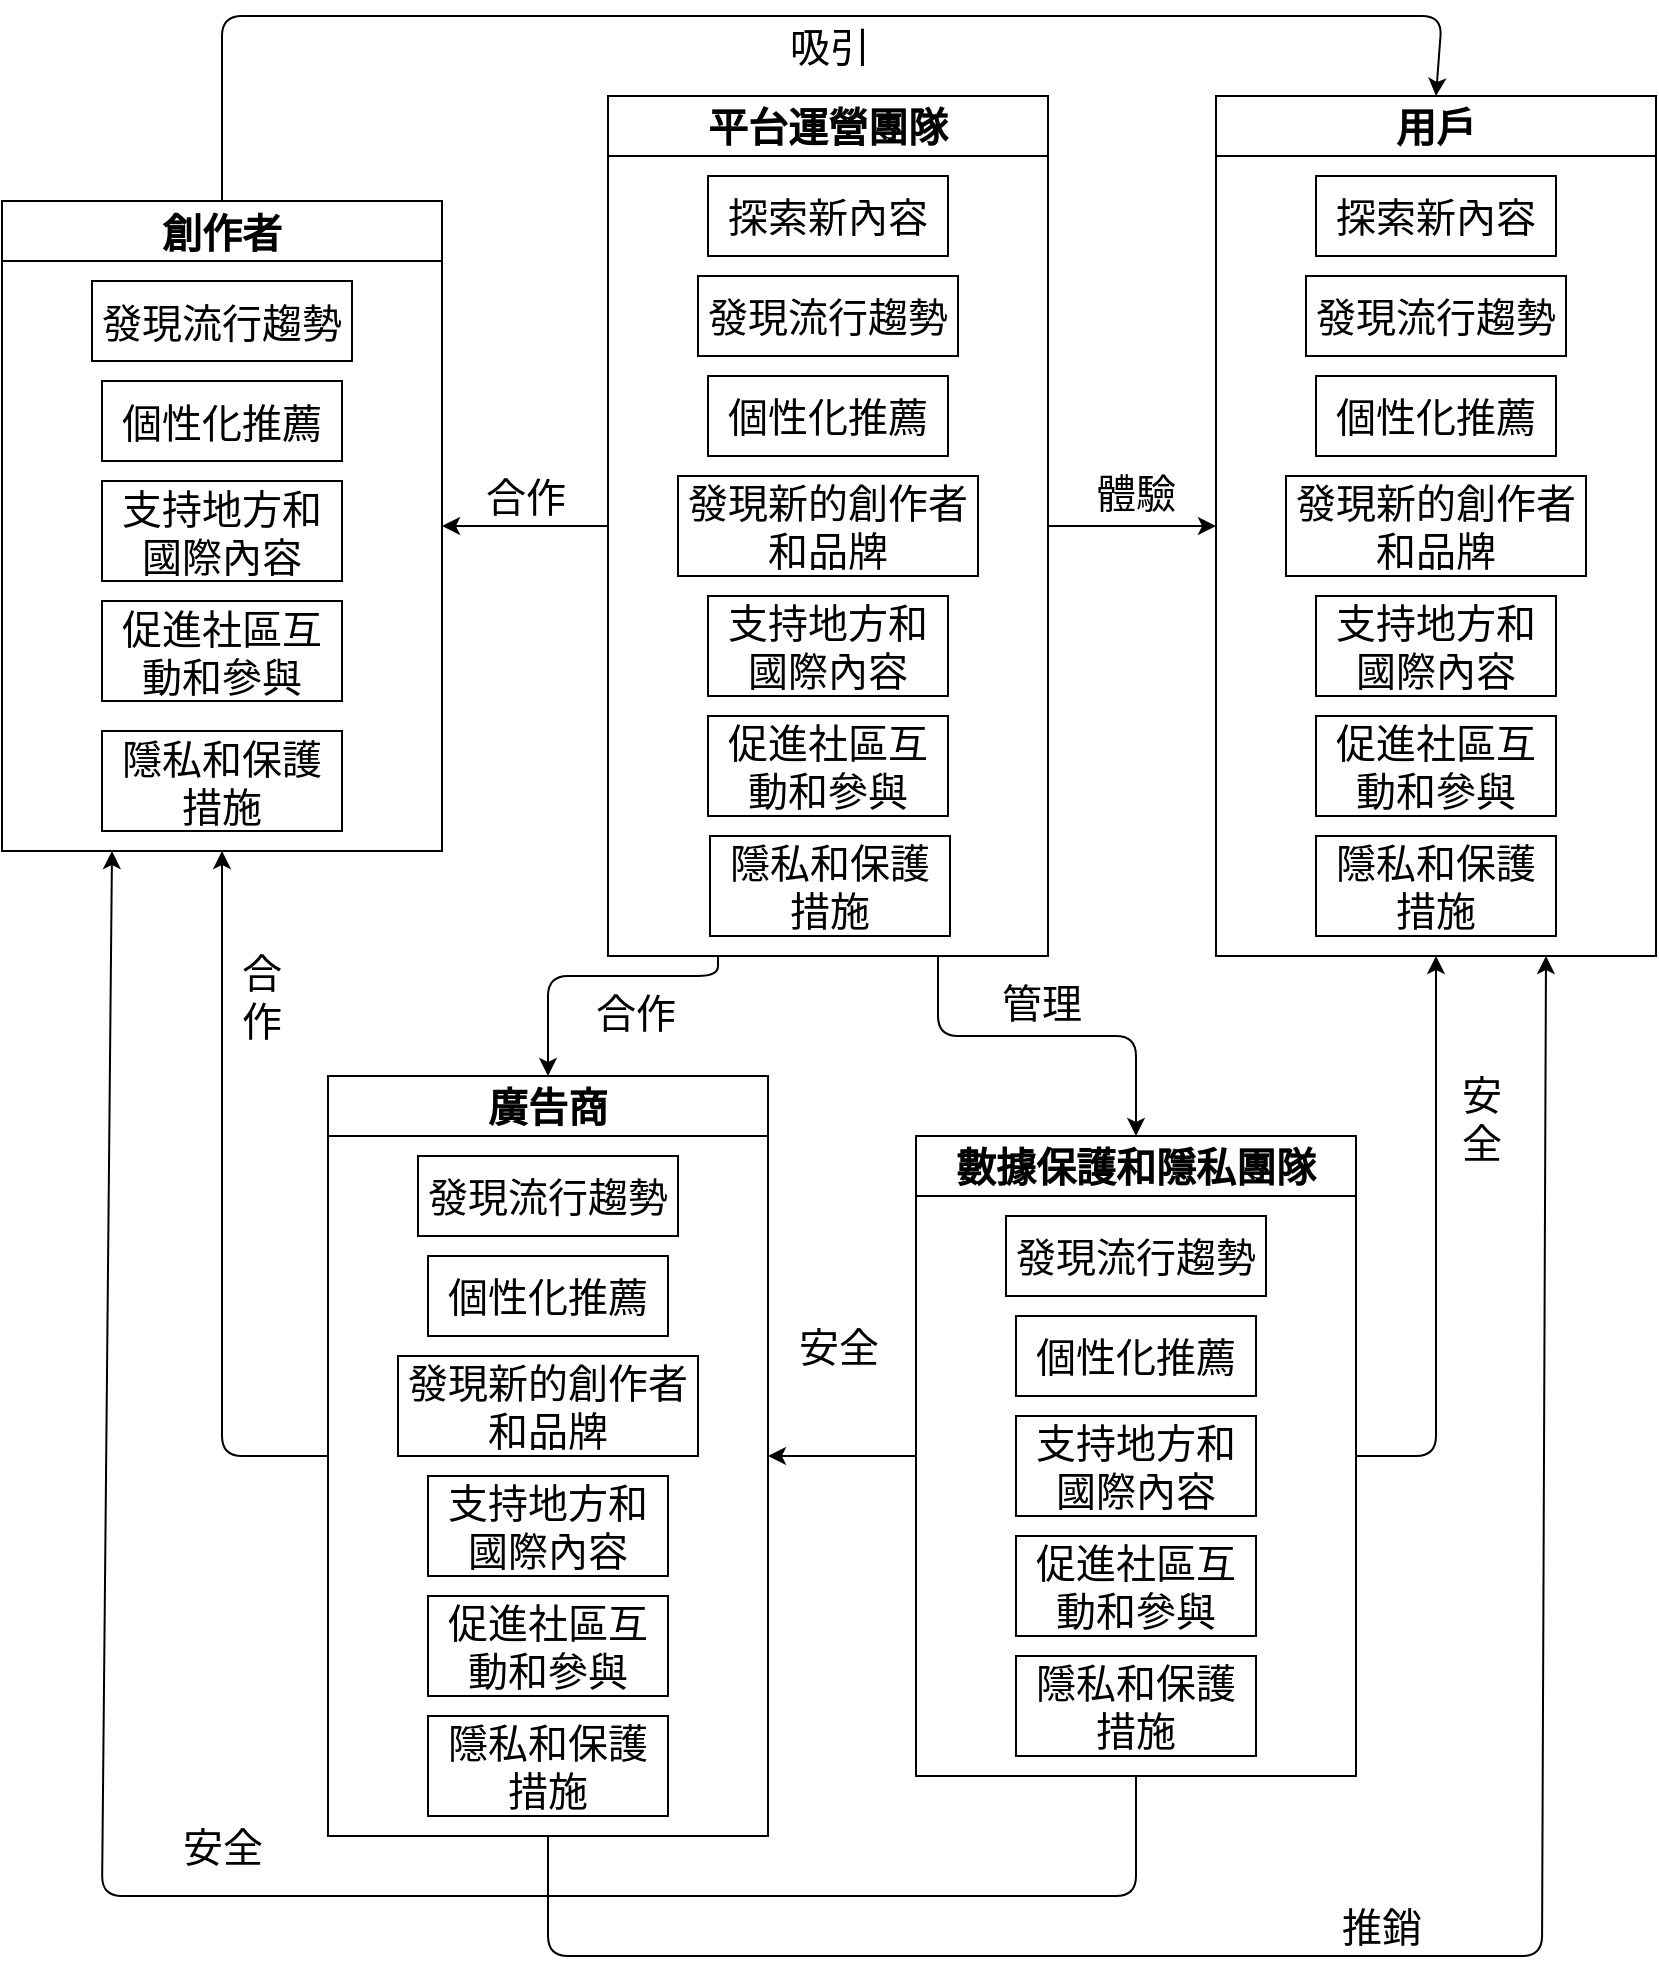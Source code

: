 <mxfile>
    <diagram id="rLM5ndVwxH8eX0_e_DQ2" name="第1頁">
        <mxGraphModel dx="772" dy="649" grid="1" gridSize="10" guides="1" tooltips="1" connect="1" arrows="1" fold="1" page="1" pageScale="1" pageWidth="827" pageHeight="1169" math="0" shadow="0">
            <root>
                <mxCell id="0"/>
                <mxCell id="1" parent="0"/>
                <mxCell id="3" value="&lt;font style=&quot;font-size: 20px;&quot;&gt;用戶&lt;/font&gt;" style="swimlane;whiteSpace=wrap;html=1;startSize=30;" parent="1" vertex="1">
                    <mxGeometry x="607" y="60" width="220" height="430" as="geometry"/>
                </mxCell>
                <mxCell id="7" value="探索新內容" style="rounded=0;whiteSpace=wrap;html=1;fontSize=20;" parent="3" vertex="1">
                    <mxGeometry x="50" y="40" width="120" height="40" as="geometry"/>
                </mxCell>
                <mxCell id="8" value="發現流行趨勢" style="rounded=0;whiteSpace=wrap;html=1;fontSize=20;" parent="3" vertex="1">
                    <mxGeometry x="45" y="90" width="130" height="40" as="geometry"/>
                </mxCell>
                <mxCell id="9" value="個性化推薦" style="rounded=0;whiteSpace=wrap;html=1;fontSize=20;" parent="3" vertex="1">
                    <mxGeometry x="50" y="140" width="120" height="40" as="geometry"/>
                </mxCell>
                <mxCell id="10" value="發現新的創作者和品牌" style="rounded=0;whiteSpace=wrap;html=1;fontSize=20;" parent="3" vertex="1">
                    <mxGeometry x="35" y="190" width="150" height="50" as="geometry"/>
                </mxCell>
                <mxCell id="11" value="支持地方和國際內容" style="rounded=0;whiteSpace=wrap;html=1;fontSize=20;" parent="3" vertex="1">
                    <mxGeometry x="50" y="250" width="120" height="50" as="geometry"/>
                </mxCell>
                <mxCell id="12" value="促進社區互動和參與" style="rounded=0;whiteSpace=wrap;html=1;fontSize=20;" parent="3" vertex="1">
                    <mxGeometry x="50" y="310" width="120" height="50" as="geometry"/>
                </mxCell>
                <mxCell id="60" value="隱私和保護措施" style="rounded=0;whiteSpace=wrap;html=1;fontSize=20;" parent="3" vertex="1">
                    <mxGeometry x="50" y="370" width="120" height="50" as="geometry"/>
                </mxCell>
                <mxCell id="32" style="edgeStyle=none;html=1;exitX=0.5;exitY=0;exitDx=0;exitDy=0;fontSize=20;entryX=0.5;entryY=0;entryDx=0;entryDy=0;" parent="1" source="4" target="3" edge="1">
                    <mxGeometry relative="1" as="geometry">
                        <mxPoint x="740" y="60" as="targetPoint"/>
                        <Array as="points">
                            <mxPoint x="110" y="20"/>
                            <mxPoint x="720" y="20"/>
                        </Array>
                    </mxGeometry>
                </mxCell>
                <mxCell id="34" style="edgeStyle=none;html=1;exitX=0;exitY=0.5;exitDx=0;exitDy=0;fontSize=20;entryX=0.5;entryY=1;entryDx=0;entryDy=0;" parent="1" source="5" target="4" edge="1">
                    <mxGeometry relative="1" as="geometry">
                        <mxPoint x="180" y="480" as="targetPoint"/>
                        <Array as="points">
                            <mxPoint x="110" y="740"/>
                        </Array>
                    </mxGeometry>
                </mxCell>
                <mxCell id="4" value="&lt;font style=&quot;font-size: 20px;&quot;&gt;創作者&lt;/font&gt;" style="swimlane;whiteSpace=wrap;html=1;startSize=30;" parent="1" vertex="1">
                    <mxGeometry y="112.5" width="220" height="325" as="geometry"/>
                </mxCell>
                <mxCell id="13" value="發現流行趨勢" style="rounded=0;whiteSpace=wrap;html=1;fontSize=20;" parent="4" vertex="1">
                    <mxGeometry x="45" y="40" width="130" height="40" as="geometry"/>
                </mxCell>
                <mxCell id="14" value="個性化推薦" style="rounded=0;whiteSpace=wrap;html=1;fontSize=20;" parent="4" vertex="1">
                    <mxGeometry x="50" y="90" width="120" height="40" as="geometry"/>
                </mxCell>
                <mxCell id="15" value="支持地方和國際內容" style="rounded=0;whiteSpace=wrap;html=1;fontSize=20;" parent="4" vertex="1">
                    <mxGeometry x="50" y="140" width="120" height="50" as="geometry"/>
                </mxCell>
                <mxCell id="16" value="促進社區互動和參與" style="rounded=0;whiteSpace=wrap;html=1;fontSize=20;" parent="4" vertex="1">
                    <mxGeometry x="50" y="200" width="120" height="50" as="geometry"/>
                </mxCell>
                <mxCell id="61" value="隱私和保護措施" style="rounded=0;whiteSpace=wrap;html=1;fontSize=20;" parent="4" vertex="1">
                    <mxGeometry x="50" y="265" width="120" height="50" as="geometry"/>
                </mxCell>
                <mxCell id="56" style="edgeStyle=none;html=1;exitX=0.5;exitY=1;exitDx=0;exitDy=0;entryX=0.75;entryY=1;entryDx=0;entryDy=0;fontSize=20;" parent="1" source="5" target="3" edge="1">
                    <mxGeometry relative="1" as="geometry">
                        <Array as="points">
                            <mxPoint x="273" y="990"/>
                            <mxPoint x="770" y="990"/>
                        </Array>
                    </mxGeometry>
                </mxCell>
                <mxCell id="5" value="&lt;font style=&quot;font-size: 20px;&quot;&gt;廣告商&lt;/font&gt;" style="swimlane;whiteSpace=wrap;html=1;startSize=30;" parent="1" vertex="1">
                    <mxGeometry x="163" y="550" width="220" height="380" as="geometry"/>
                </mxCell>
                <mxCell id="23" value="發現流行趨勢" style="rounded=0;whiteSpace=wrap;html=1;fontSize=20;" parent="5" vertex="1">
                    <mxGeometry x="45" y="40" width="130" height="40" as="geometry"/>
                </mxCell>
                <mxCell id="24" value="個性化推薦" style="rounded=0;whiteSpace=wrap;html=1;fontSize=20;" parent="5" vertex="1">
                    <mxGeometry x="50" y="90" width="120" height="40" as="geometry"/>
                </mxCell>
                <mxCell id="25" value="發現新的創作者和品牌" style="rounded=0;whiteSpace=wrap;html=1;fontSize=20;" parent="5" vertex="1">
                    <mxGeometry x="35" y="140" width="150" height="50" as="geometry"/>
                </mxCell>
                <mxCell id="26" value="支持地方和國際內容" style="rounded=0;whiteSpace=wrap;html=1;fontSize=20;" parent="5" vertex="1">
                    <mxGeometry x="50" y="200" width="120" height="50" as="geometry"/>
                </mxCell>
                <mxCell id="27" value="促進社區互動和參與" style="rounded=0;whiteSpace=wrap;html=1;fontSize=20;" parent="5" vertex="1">
                    <mxGeometry x="50" y="260" width="120" height="50" as="geometry"/>
                </mxCell>
                <mxCell id="59" value="隱私和保護措施" style="rounded=0;whiteSpace=wrap;html=1;fontSize=20;" parent="5" vertex="1">
                    <mxGeometry x="50" y="320" width="120" height="50" as="geometry"/>
                </mxCell>
                <mxCell id="29" style="edgeStyle=none;html=1;exitX=0.25;exitY=1;exitDx=0;exitDy=0;entryX=0.5;entryY=0;entryDx=0;entryDy=0;fontSize=20;" parent="1" source="6" target="5" edge="1">
                    <mxGeometry relative="1" as="geometry">
                        <Array as="points">
                            <mxPoint x="358" y="500"/>
                            <mxPoint x="273" y="500"/>
                        </Array>
                    </mxGeometry>
                </mxCell>
                <mxCell id="30" style="edgeStyle=none;html=1;exitX=0;exitY=0.5;exitDx=0;exitDy=0;entryX=1;entryY=0.5;entryDx=0;entryDy=0;fontSize=20;" parent="1" source="6" target="4" edge="1">
                    <mxGeometry relative="1" as="geometry"/>
                </mxCell>
                <mxCell id="31" style="edgeStyle=none;html=1;exitX=1;exitY=0.5;exitDx=0;exitDy=0;fontSize=20;entryX=0;entryY=0.5;entryDx=0;entryDy=0;" parent="1" source="6" target="3" edge="1">
                    <mxGeometry relative="1" as="geometry">
                        <mxPoint x="590" y="340" as="targetPoint"/>
                    </mxGeometry>
                </mxCell>
                <mxCell id="47" style="edgeStyle=none;html=1;exitX=0.75;exitY=1;exitDx=0;exitDy=0;entryX=0.5;entryY=0;entryDx=0;entryDy=0;fontSize=20;" parent="1" source="6" target="42" edge="1">
                    <mxGeometry relative="1" as="geometry">
                        <Array as="points">
                            <mxPoint x="468" y="530"/>
                            <mxPoint x="567" y="530"/>
                        </Array>
                    </mxGeometry>
                </mxCell>
                <mxCell id="6" value="&lt;font style=&quot;font-size: 20px;&quot;&gt;平台運營團隊&lt;/font&gt;" style="swimlane;whiteSpace=wrap;html=1;startSize=30;" parent="1" vertex="1">
                    <mxGeometry x="303" y="60" width="220" height="430" as="geometry"/>
                </mxCell>
                <mxCell id="17" value="促進社區互動和參與" style="rounded=0;whiteSpace=wrap;html=1;fontSize=20;" parent="6" vertex="1">
                    <mxGeometry x="50" y="310" width="120" height="50" as="geometry"/>
                </mxCell>
                <mxCell id="18" value="支持地方和國際內容" style="rounded=0;whiteSpace=wrap;html=1;fontSize=20;" parent="6" vertex="1">
                    <mxGeometry x="50" y="250" width="120" height="50" as="geometry"/>
                </mxCell>
                <mxCell id="19" value="發現新的創作者和品牌" style="rounded=0;whiteSpace=wrap;html=1;fontSize=20;" parent="6" vertex="1">
                    <mxGeometry x="35" y="190" width="150" height="50" as="geometry"/>
                </mxCell>
                <mxCell id="20" value="個性化推薦" style="rounded=0;whiteSpace=wrap;html=1;fontSize=20;" parent="6" vertex="1">
                    <mxGeometry x="50" y="140" width="120" height="40" as="geometry"/>
                </mxCell>
                <mxCell id="21" value="發現流行趨勢" style="rounded=0;whiteSpace=wrap;html=1;fontSize=20;" parent="6" vertex="1">
                    <mxGeometry x="45" y="90" width="130" height="40" as="geometry"/>
                </mxCell>
                <mxCell id="22" value="探索新內容" style="rounded=0;whiteSpace=wrap;html=1;fontSize=20;" parent="6" vertex="1">
                    <mxGeometry x="50" y="40" width="120" height="40" as="geometry"/>
                </mxCell>
                <mxCell id="62" value="隱私和保護措施" style="rounded=0;whiteSpace=wrap;html=1;fontSize=20;" vertex="1" parent="6">
                    <mxGeometry x="51" y="370" width="120" height="50" as="geometry"/>
                </mxCell>
                <mxCell id="36" value="合作" style="text;html=1;strokeColor=none;fillColor=none;align=center;verticalAlign=middle;whiteSpace=wrap;rounded=0;fontSize=20;rotation=0;" parent="1" vertex="1">
                    <mxGeometry x="292" y="500" width="50" height="35" as="geometry"/>
                </mxCell>
                <mxCell id="37" value="推銷" style="text;html=1;strokeColor=none;fillColor=none;align=center;verticalAlign=middle;whiteSpace=wrap;rounded=0;fontSize=20;" parent="1" vertex="1">
                    <mxGeometry x="660" y="960" width="60" height="30" as="geometry"/>
                </mxCell>
                <mxCell id="38" value="合作" style="text;html=1;strokeColor=none;fillColor=none;align=center;verticalAlign=middle;whiteSpace=wrap;rounded=0;fontSize=20;" parent="1" vertex="1">
                    <mxGeometry x="110" y="480" width="40" height="60" as="geometry"/>
                </mxCell>
                <mxCell id="39" value="體驗" style="text;html=1;strokeColor=none;fillColor=none;align=center;verticalAlign=middle;whiteSpace=wrap;rounded=0;fontSize=20;" parent="1" vertex="1">
                    <mxGeometry x="527" y="240" width="80" height="35" as="geometry"/>
                </mxCell>
                <mxCell id="40" value="合作" style="text;html=1;strokeColor=none;fillColor=none;align=center;verticalAlign=middle;whiteSpace=wrap;rounded=0;fontSize=20;" parent="1" vertex="1">
                    <mxGeometry x="232" y="244.5" width="60" height="30" as="geometry"/>
                </mxCell>
                <mxCell id="41" value="吸引" style="text;html=1;strokeColor=none;fillColor=none;align=center;verticalAlign=middle;whiteSpace=wrap;rounded=0;fontSize=20;" parent="1" vertex="1">
                    <mxGeometry x="384" y="20" width="60" height="30" as="geometry"/>
                </mxCell>
                <mxCell id="49" style="edgeStyle=none;html=1;exitX=1;exitY=0.5;exitDx=0;exitDy=0;entryX=0.5;entryY=1;entryDx=0;entryDy=0;fontSize=20;" parent="1" source="42" target="3" edge="1">
                    <mxGeometry relative="1" as="geometry">
                        <Array as="points">
                            <mxPoint x="717" y="740"/>
                        </Array>
                    </mxGeometry>
                </mxCell>
                <mxCell id="51" style="edgeStyle=none;html=1;exitX=0;exitY=0.5;exitDx=0;exitDy=0;entryX=1;entryY=0.5;entryDx=0;entryDy=0;fontSize=20;" parent="1" source="42" target="5" edge="1">
                    <mxGeometry relative="1" as="geometry"/>
                </mxCell>
                <mxCell id="53" style="edgeStyle=none;html=1;exitX=0.5;exitY=1;exitDx=0;exitDy=0;entryX=0.25;entryY=1;entryDx=0;entryDy=0;fontSize=20;" parent="1" source="42" target="4" edge="1">
                    <mxGeometry relative="1" as="geometry">
                        <Array as="points">
                            <mxPoint x="567" y="960"/>
                            <mxPoint x="50" y="960"/>
                        </Array>
                    </mxGeometry>
                </mxCell>
                <mxCell id="42" value="&lt;font style=&quot;font-size: 20px;&quot;&gt;數據保護和隱私團隊&lt;/font&gt;" style="swimlane;whiteSpace=wrap;html=1;startSize=30;" parent="1" vertex="1">
                    <mxGeometry x="457" y="580" width="220" height="320" as="geometry"/>
                </mxCell>
                <mxCell id="43" value="發現流行趨勢" style="rounded=0;whiteSpace=wrap;html=1;fontSize=20;" parent="42" vertex="1">
                    <mxGeometry x="45" y="40" width="130" height="40" as="geometry"/>
                </mxCell>
                <mxCell id="44" value="個性化推薦" style="rounded=0;whiteSpace=wrap;html=1;fontSize=20;" parent="42" vertex="1">
                    <mxGeometry x="50" y="90" width="120" height="40" as="geometry"/>
                </mxCell>
                <mxCell id="45" value="支持地方和國際內容" style="rounded=0;whiteSpace=wrap;html=1;fontSize=20;" parent="42" vertex="1">
                    <mxGeometry x="50" y="140" width="120" height="50" as="geometry"/>
                </mxCell>
                <mxCell id="46" value="促進社區互動和參與" style="rounded=0;whiteSpace=wrap;html=1;fontSize=20;" parent="42" vertex="1">
                    <mxGeometry x="50" y="200" width="120" height="50" as="geometry"/>
                </mxCell>
                <mxCell id="58" value="隱私和保護措施" style="rounded=0;whiteSpace=wrap;html=1;fontSize=20;" parent="42" vertex="1">
                    <mxGeometry x="50" y="260" width="120" height="50" as="geometry"/>
                </mxCell>
                <mxCell id="48" value="安全" style="text;html=1;strokeColor=none;fillColor=none;align=center;verticalAlign=middle;whiteSpace=wrap;rounded=0;fontSize=20;" parent="1" vertex="1">
                    <mxGeometry x="720" y="540" width="40" height="62" as="geometry"/>
                </mxCell>
                <mxCell id="50" value="管理" style="text;html=1;strokeColor=none;fillColor=none;align=center;verticalAlign=middle;whiteSpace=wrap;rounded=0;fontSize=20;" parent="1" vertex="1">
                    <mxGeometry x="480" y="495" width="80" height="35" as="geometry"/>
                </mxCell>
                <mxCell id="52" value="安全" style="text;html=1;strokeColor=none;fillColor=none;align=center;verticalAlign=middle;whiteSpace=wrap;rounded=0;fontSize=20;" parent="1" vertex="1">
                    <mxGeometry x="390" y="660" width="57" height="50" as="geometry"/>
                </mxCell>
                <mxCell id="54" value="安全" style="text;html=1;strokeColor=none;fillColor=none;align=center;verticalAlign=middle;whiteSpace=wrap;rounded=0;fontSize=20;" parent="1" vertex="1">
                    <mxGeometry x="81.5" y="910" width="57" height="50" as="geometry"/>
                </mxCell>
            </root>
        </mxGraphModel>
    </diagram>
</mxfile>